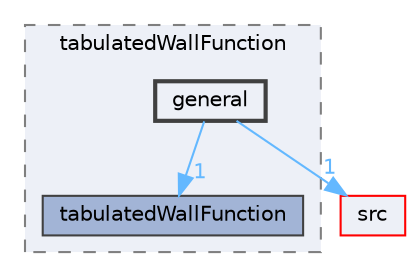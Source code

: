 digraph "applications/utilities/preProcessing/wallFunctionTable/tabulatedWallFunction/general"
{
 // LATEX_PDF_SIZE
  bgcolor="transparent";
  edge [fontname=Helvetica,fontsize=10,labelfontname=Helvetica,labelfontsize=10];
  node [fontname=Helvetica,fontsize=10,shape=box,height=0.2,width=0.4];
  compound=true
  subgraph clusterdir_9d6d4bfa5eea1af8e55384bbf07dd9db {
    graph [ bgcolor="#edf0f7", pencolor="grey50", label="tabulatedWallFunction", fontname=Helvetica,fontsize=10 style="filled,dashed", URL="dir_9d6d4bfa5eea1af8e55384bbf07dd9db.html",tooltip=""]
  dir_84484b4bbc0b7304a2ca4f93bbec51bc [label="tabulatedWallFunction", fillcolor="#a2b4d6", color="grey25", style="filled", URL="dir_84484b4bbc0b7304a2ca4f93bbec51bc.html",tooltip=""];
  dir_39e4cab61923de3f8bf3ab780f28de9b [label="general", fillcolor="#edf0f7", color="grey25", style="filled,bold", URL="dir_39e4cab61923de3f8bf3ab780f28de9b.html",tooltip=""];
  }
  dir_68267d1309a1af8e8297ef4c3efbcdba [label="src", fillcolor="#edf0f7", color="red", style="filled", URL="dir_68267d1309a1af8e8297ef4c3efbcdba.html",tooltip=""];
  dir_39e4cab61923de3f8bf3ab780f28de9b->dir_68267d1309a1af8e8297ef4c3efbcdba [headlabel="1", labeldistance=1.5 headhref="dir_001600_003729.html" href="dir_001600_003729.html" color="steelblue1" fontcolor="steelblue1"];
  dir_39e4cab61923de3f8bf3ab780f28de9b->dir_84484b4bbc0b7304a2ca4f93bbec51bc [headlabel="1", labeldistance=1.5 headhref="dir_001600_003959.html" href="dir_001600_003959.html" color="steelblue1" fontcolor="steelblue1"];
}
